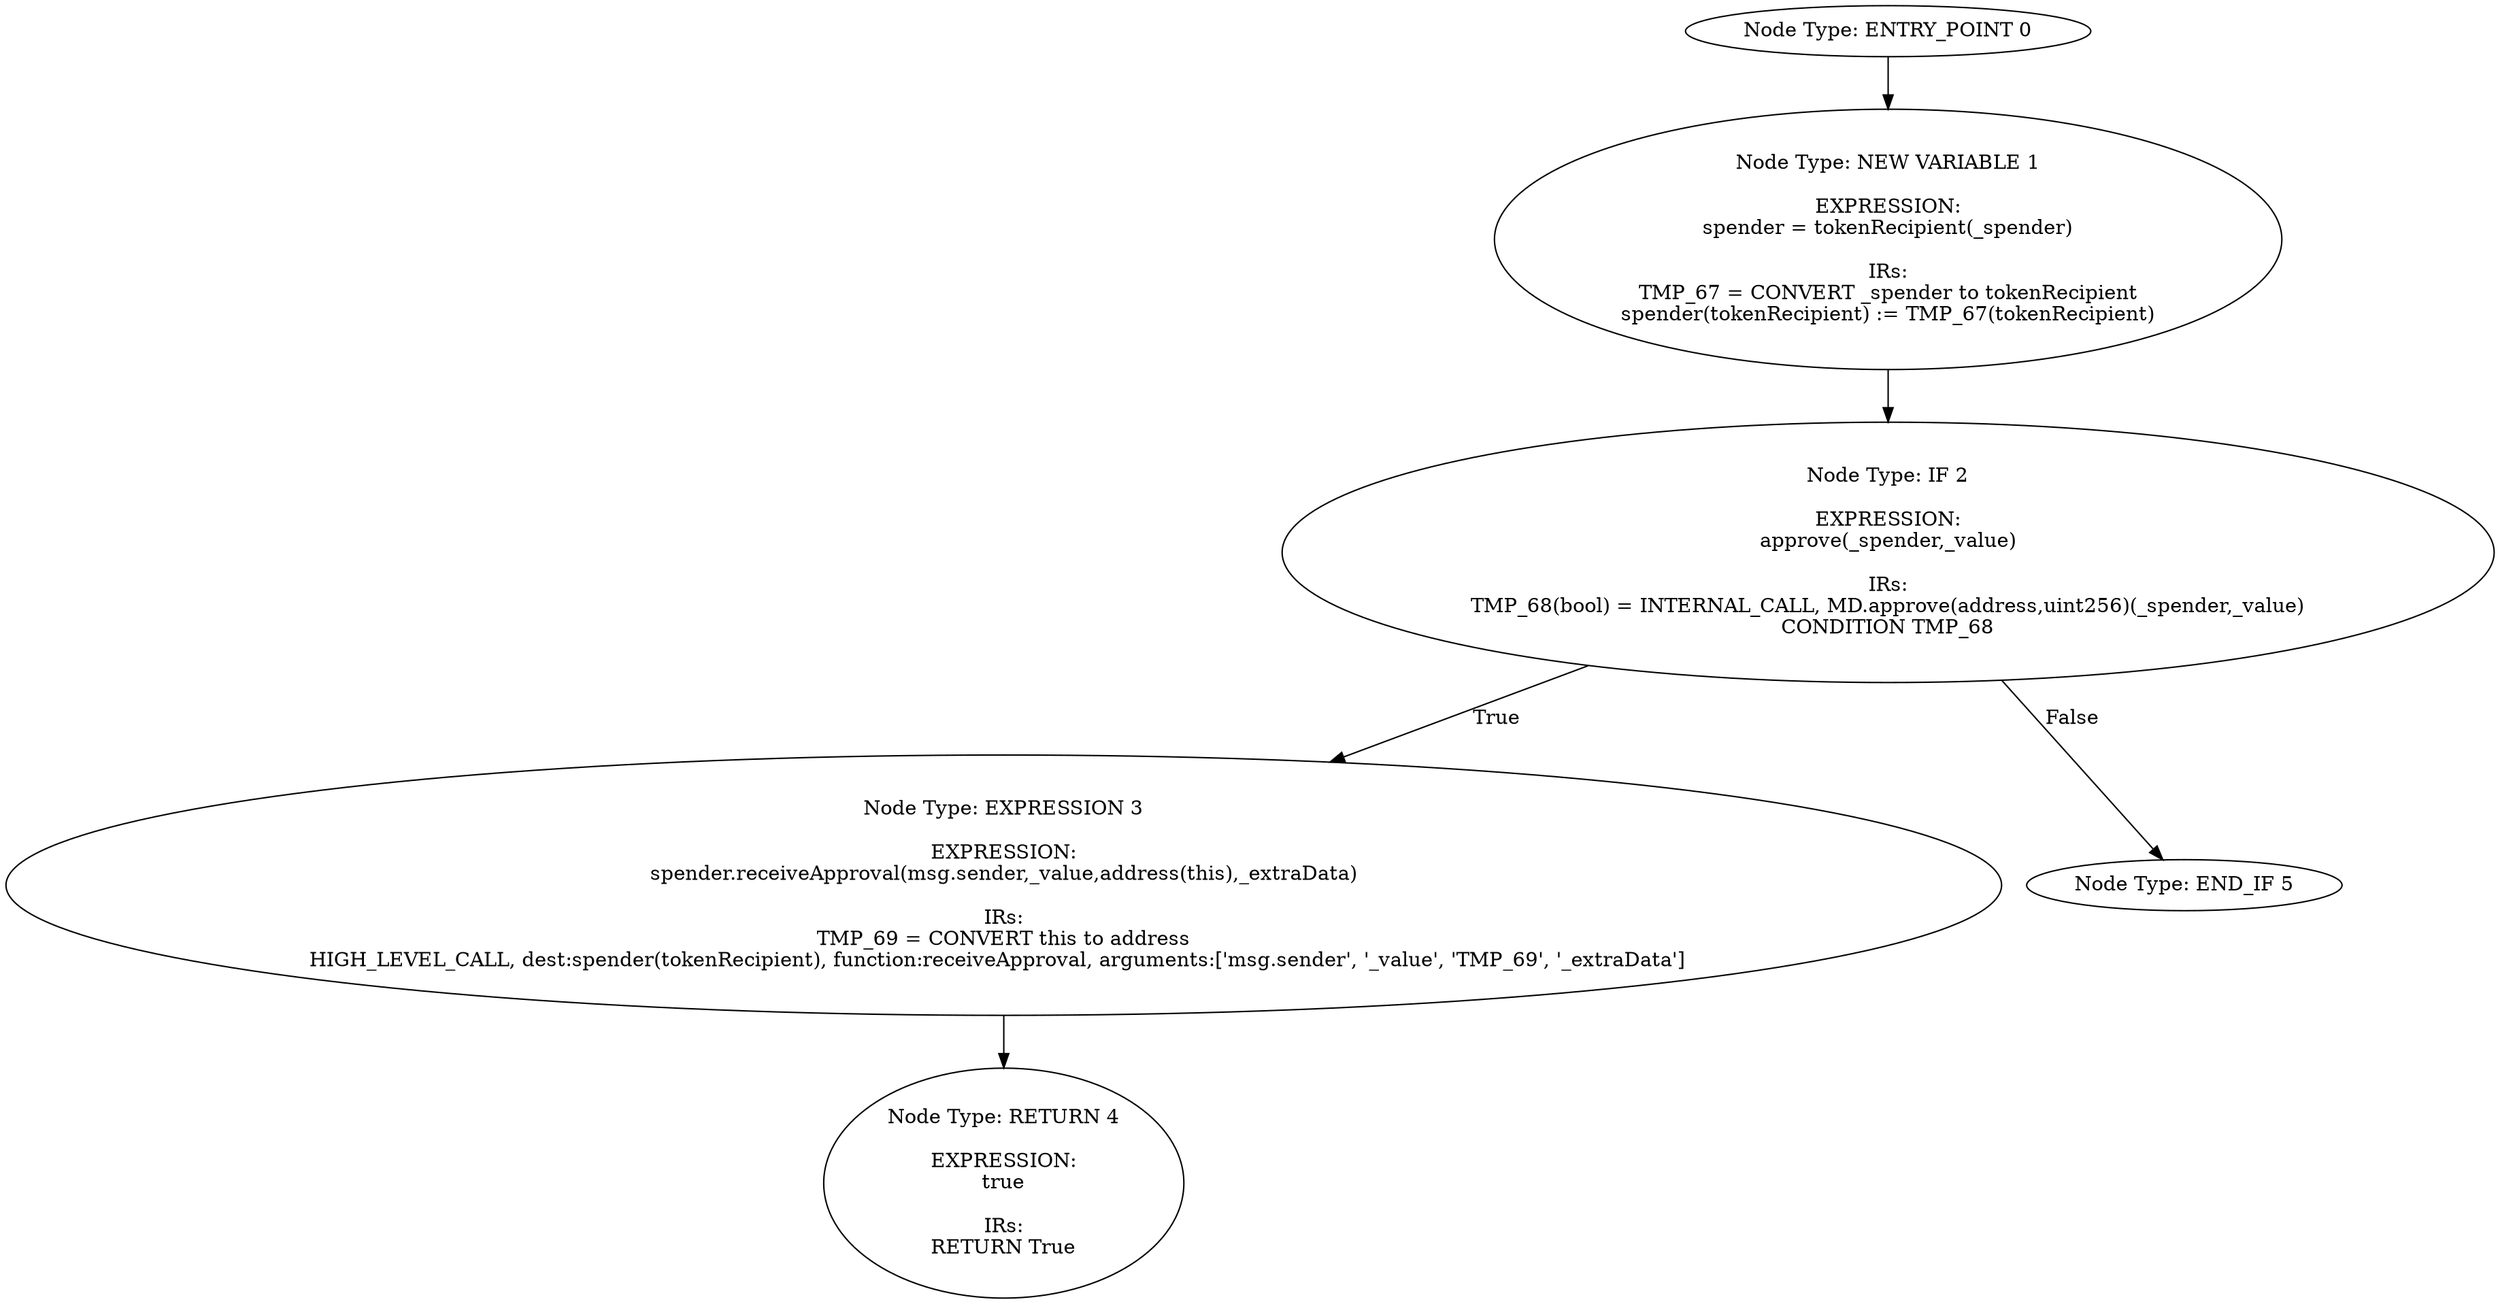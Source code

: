 digraph{
0[label="Node Type: ENTRY_POINT 0
"];
0->1;
1[label="Node Type: NEW VARIABLE 1

EXPRESSION:
spender = tokenRecipient(_spender)

IRs:
TMP_67 = CONVERT _spender to tokenRecipient
spender(tokenRecipient) := TMP_67(tokenRecipient)"];
1->2;
2[label="Node Type: IF 2

EXPRESSION:
approve(_spender,_value)

IRs:
TMP_68(bool) = INTERNAL_CALL, MD.approve(address,uint256)(_spender,_value)
CONDITION TMP_68"];
2->3[label="True"];
2->5[label="False"];
3[label="Node Type: EXPRESSION 3

EXPRESSION:
spender.receiveApproval(msg.sender,_value,address(this),_extraData)

IRs:
TMP_69 = CONVERT this to address
HIGH_LEVEL_CALL, dest:spender(tokenRecipient), function:receiveApproval, arguments:['msg.sender', '_value', 'TMP_69', '_extraData']  "];
3->4;
4[label="Node Type: RETURN 4

EXPRESSION:
true

IRs:
RETURN True"];
5[label="Node Type: END_IF 5
"];
}

